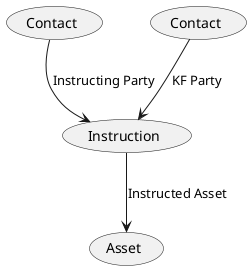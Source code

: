 @startuml Instruction

(Contact) as (ClientParty)
(Contact) as (KfParty)

(ClientParty) --> (Instruction) : Instructing Party
(KfParty) --> (Instruction) : KF Party
(Instruction) --> (Asset) : Instructed Asset

@enduml